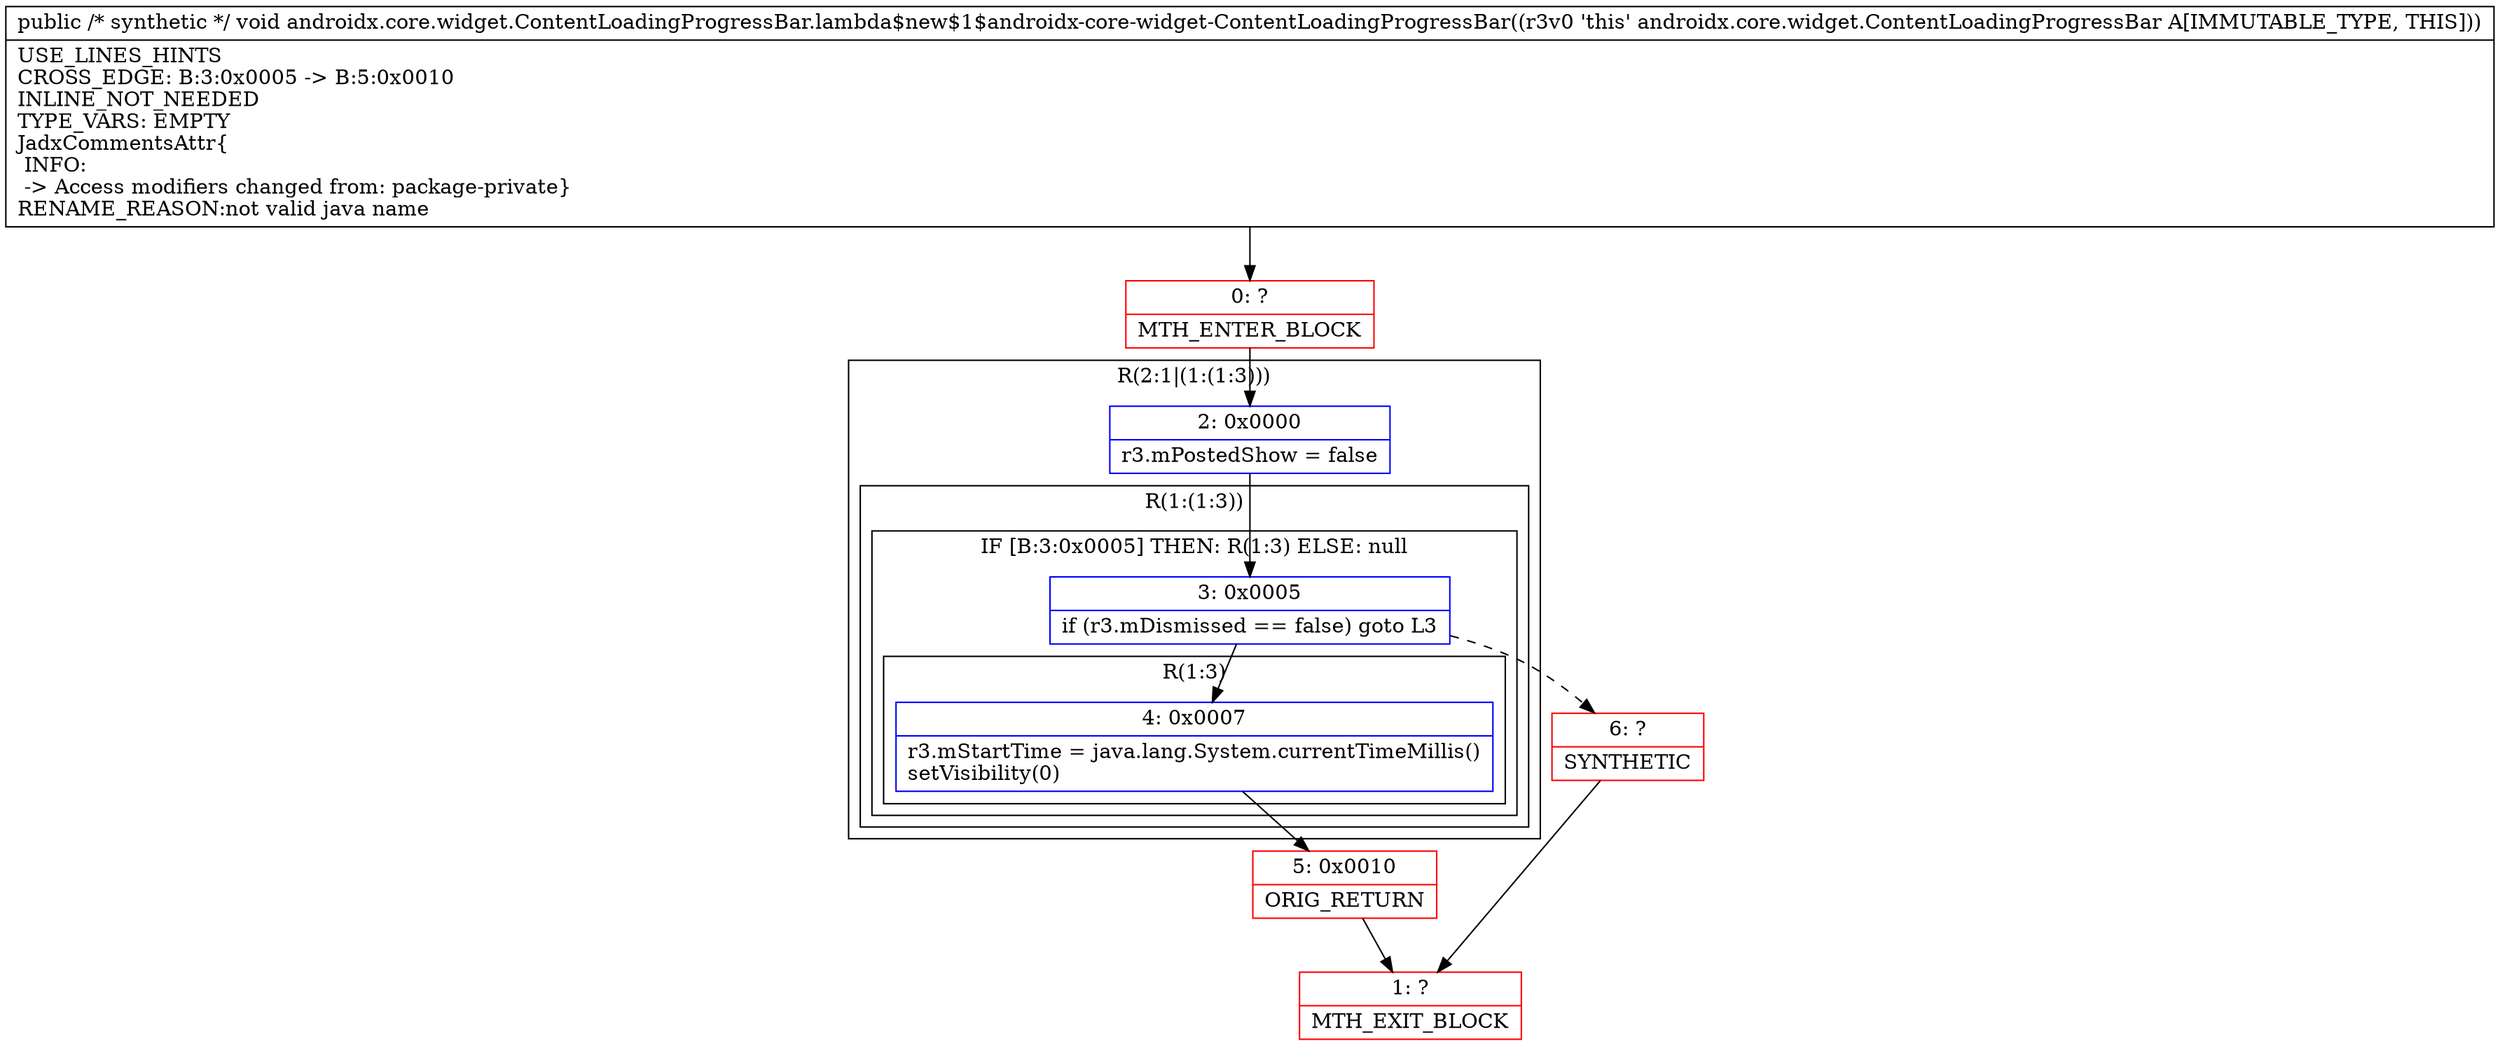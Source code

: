 digraph "CFG forandroidx.core.widget.ContentLoadingProgressBar.lambda$new$1$androidx\-core\-widget\-ContentLoadingProgressBar()V" {
subgraph cluster_Region_25174003 {
label = "R(2:1|(1:(1:3)))";
node [shape=record,color=blue];
Node_2 [shape=record,label="{2\:\ 0x0000|r3.mPostedShow = false\l}"];
subgraph cluster_Region_1533869778 {
label = "R(1:(1:3))";
node [shape=record,color=blue];
subgraph cluster_IfRegion_1072059253 {
label = "IF [B:3:0x0005] THEN: R(1:3) ELSE: null";
node [shape=record,color=blue];
Node_3 [shape=record,label="{3\:\ 0x0005|if (r3.mDismissed == false) goto L3\l}"];
subgraph cluster_Region_932692497 {
label = "R(1:3)";
node [shape=record,color=blue];
Node_4 [shape=record,label="{4\:\ 0x0007|r3.mStartTime = java.lang.System.currentTimeMillis()\lsetVisibility(0)\l}"];
}
}
}
}
Node_0 [shape=record,color=red,label="{0\:\ ?|MTH_ENTER_BLOCK\l}"];
Node_5 [shape=record,color=red,label="{5\:\ 0x0010|ORIG_RETURN\l}"];
Node_1 [shape=record,color=red,label="{1\:\ ?|MTH_EXIT_BLOCK\l}"];
Node_6 [shape=record,color=red,label="{6\:\ ?|SYNTHETIC\l}"];
MethodNode[shape=record,label="{public \/* synthetic *\/ void androidx.core.widget.ContentLoadingProgressBar.lambda$new$1$androidx\-core\-widget\-ContentLoadingProgressBar((r3v0 'this' androidx.core.widget.ContentLoadingProgressBar A[IMMUTABLE_TYPE, THIS]))  | USE_LINES_HINTS\lCROSS_EDGE: B:3:0x0005 \-\> B:5:0x0010\lINLINE_NOT_NEEDED\lTYPE_VARS: EMPTY\lJadxCommentsAttr\{\l INFO: \l \-\> Access modifiers changed from: package\-private\}\lRENAME_REASON:not valid java name\l}"];
MethodNode -> Node_0;Node_2 -> Node_3;
Node_3 -> Node_4;
Node_3 -> Node_6[style=dashed];
Node_4 -> Node_5;
Node_0 -> Node_2;
Node_5 -> Node_1;
Node_6 -> Node_1;
}

